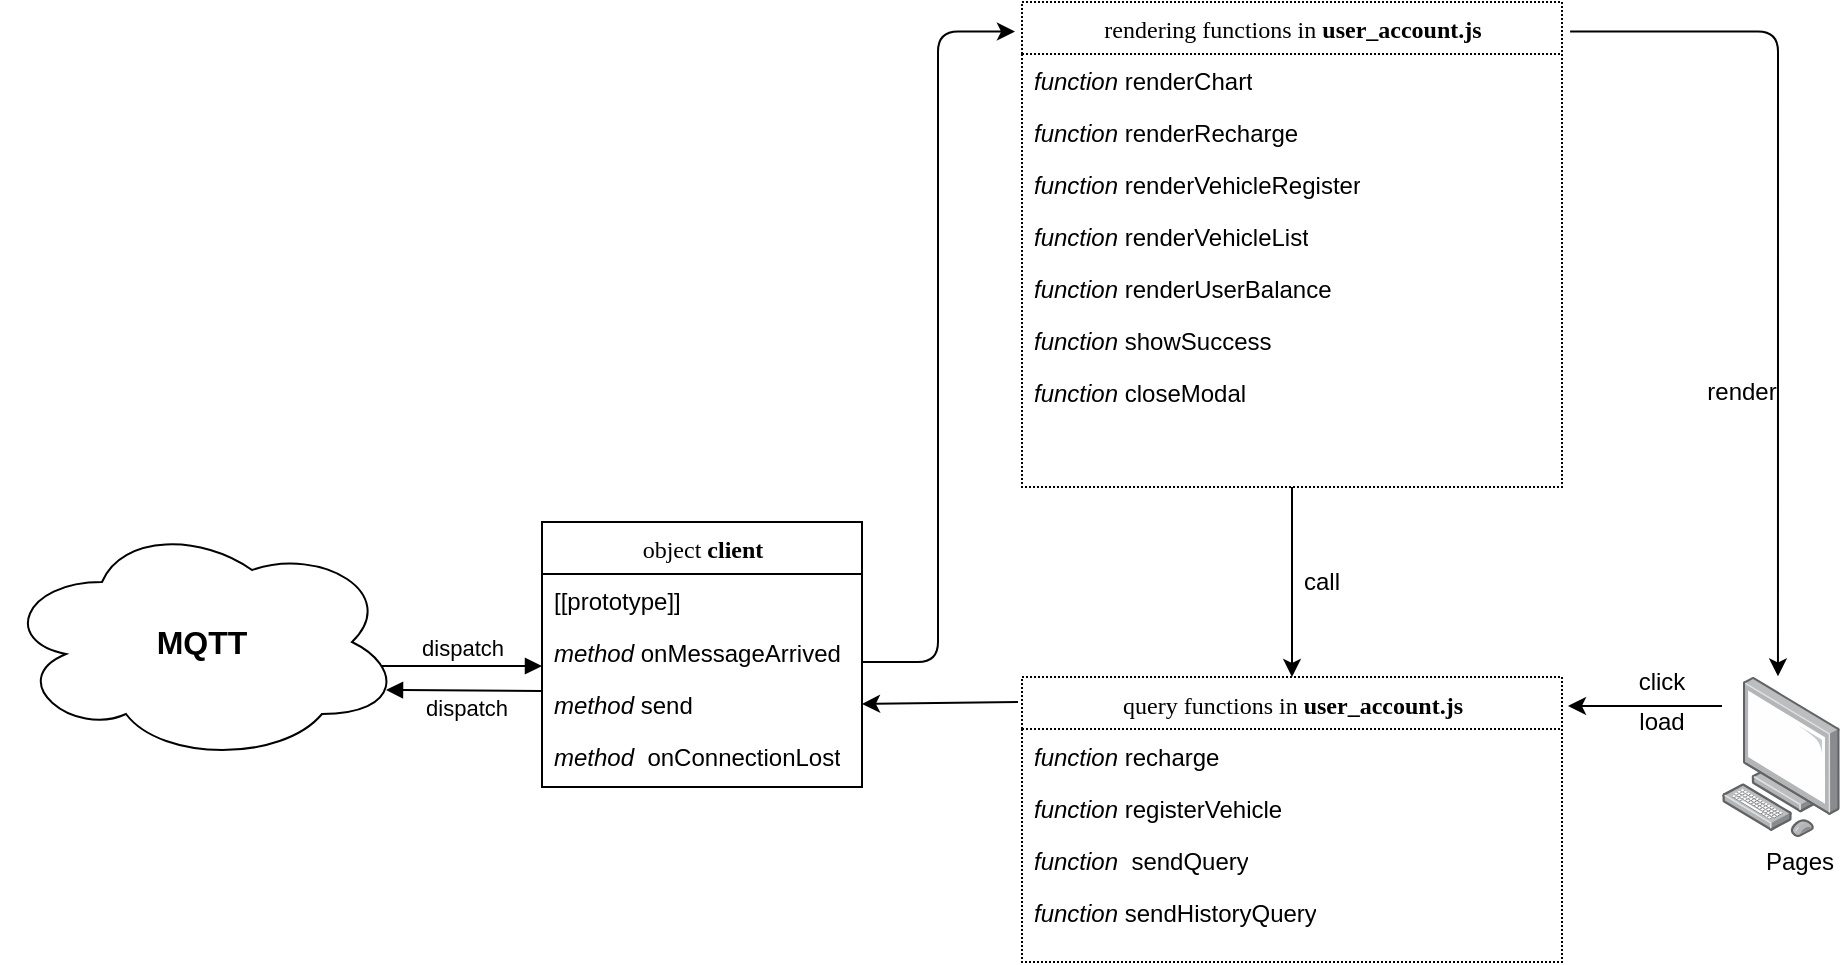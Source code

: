 <mxfile version="13.1.2" type="google"><diagram name="Page-1" id="6133507b-19e7-1e82-6fc7-422aa6c4b21f"><mxGraphModel dx="1040" dy="1427" grid="1" gridSize="10" guides="1" tooltips="1" connect="1" arrows="1" fold="1" page="1" pageScale="1" pageWidth="1100" pageHeight="850" background="#ffffff" math="0" shadow="0"><root><mxCell id="0"/><mxCell id="1" parent="0"/><mxCell id="QnTR9VxyN6LLfylWXDgm-1" value="&lt;b&gt;&lt;font style=&quot;font-size: 16px&quot;&gt;MQTT&lt;/font&gt;&lt;/b&gt;" style="ellipse;shape=cloud;whiteSpace=wrap;html=1;" vertex="1" parent="1"><mxGeometry x="40" y="110" width="200" height="120" as="geometry"/></mxCell><mxCell id="QnTR9VxyN6LLfylWXDgm-10" value="dispatch" style="html=1;verticalAlign=bottom;endArrow=block;" edge="1" parent="1"><mxGeometry width="80" relative="1" as="geometry"><mxPoint x="230" y="182" as="sourcePoint"/><mxPoint x="310" y="182" as="targetPoint"/></mxGeometry></mxCell><mxCell id="QnTR9VxyN6LLfylWXDgm-15" value="dispatch" style="html=1;verticalAlign=bottom;endArrow=block;entryX=0.96;entryY=0.7;entryDx=0;entryDy=0;entryPerimeter=0;" edge="1" parent="1" target="QnTR9VxyN6LLfylWXDgm-1"><mxGeometry x="-0.023" y="18" width="80" relative="1" as="geometry"><mxPoint x="310" y="194.5" as="sourcePoint"/><mxPoint x="320" y="192" as="targetPoint"/><mxPoint as="offset"/></mxGeometry></mxCell><mxCell id="QnTR9VxyN6LLfylWXDgm-17" value="" style="points=[];aspect=fixed;html=1;align=center;shadow=0;dashed=0;image;image=img/lib/allied_telesis/computer_and_terminals/Personal_Computer.svg;dashPattern=1 1;" vertex="1" parent="1"><mxGeometry x="900" y="187.5" width="59.03" height="80" as="geometry"/></mxCell><mxCell id="QnTR9VxyN6LLfylWXDgm-18" value="Pages" style="text;html=1;strokeColor=none;fillColor=none;align=center;verticalAlign=middle;whiteSpace=wrap;rounded=0;dashed=1;dashPattern=1 1;" vertex="1" parent="1"><mxGeometry x="919.03" y="270" width="40" height="20" as="geometry"/></mxCell><mxCell id="QnTR9VxyN6LLfylWXDgm-5" value="&lt;span style=&quot;font-weight: 400&quot;&gt;rendering functions in&lt;/span&gt; user_account.js" style="swimlane;html=1;fontStyle=1;align=center;verticalAlign=top;childLayout=stackLayout;horizontal=1;startSize=26;horizontalStack=0;resizeParent=1;resizeLast=0;collapsible=1;marginBottom=0;swimlaneFillColor=#ffffff;rounded=0;shadow=0;comic=0;labelBackgroundColor=none;strokeWidth=1;fillColor=none;fontFamily=Verdana;fontSize=12;dashed=1;dashPattern=1 1;" vertex="1" parent="1"><mxGeometry x="550" y="-150" width="270" height="242.5" as="geometry"/></mxCell><mxCell id="QnTR9VxyN6LLfylWXDgm-7" value="&lt;i&gt;function&lt;/i&gt; renderChart" style="text;html=1;strokeColor=none;fillColor=none;align=left;verticalAlign=top;spacingLeft=4;spacingRight=4;whiteSpace=wrap;overflow=hidden;rotatable=0;points=[[0,0.5],[1,0.5]];portConstraint=eastwest;dashed=1;dashPattern=1 1;" vertex="1" parent="QnTR9VxyN6LLfylWXDgm-5"><mxGeometry y="26" width="270" height="26" as="geometry"/></mxCell><mxCell id="QnTR9VxyN6LLfylWXDgm-8" value="&lt;i&gt;function&lt;/i&gt; renderRecharge" style="text;html=1;strokeColor=none;fillColor=none;align=left;verticalAlign=top;spacingLeft=4;spacingRight=4;whiteSpace=wrap;overflow=hidden;rotatable=0;points=[[0,0.5],[1,0.5]];portConstraint=eastwest;" vertex="1" parent="QnTR9VxyN6LLfylWXDgm-5"><mxGeometry y="52" width="270" height="26" as="geometry"/></mxCell><mxCell id="QnTR9VxyN6LLfylWXDgm-9" value="&lt;i&gt;function &lt;/i&gt;renderVehicleRegister" style="text;html=1;strokeColor=none;fillColor=none;align=left;verticalAlign=top;spacingLeft=4;spacingRight=4;whiteSpace=wrap;overflow=hidden;rotatable=0;points=[[0,0.5],[1,0.5]];portConstraint=eastwest;" vertex="1" parent="QnTR9VxyN6LLfylWXDgm-5"><mxGeometry y="78" width="270" height="26" as="geometry"/></mxCell><mxCell id="QnTR9VxyN6LLfylWXDgm-19" value="&lt;i&gt;function &lt;/i&gt;renderVehicleList" style="text;html=1;strokeColor=none;fillColor=none;align=left;verticalAlign=top;spacingLeft=4;spacingRight=4;whiteSpace=wrap;overflow=hidden;rotatable=0;points=[[0,0.5],[1,0.5]];portConstraint=eastwest;" vertex="1" parent="QnTR9VxyN6LLfylWXDgm-5"><mxGeometry y="104" width="270" height="26" as="geometry"/></mxCell><mxCell id="QnTR9VxyN6LLfylWXDgm-22" value="&lt;i&gt;function &lt;/i&gt;renderUserBalance" style="text;html=1;strokeColor=none;fillColor=none;align=left;verticalAlign=top;spacingLeft=4;spacingRight=4;whiteSpace=wrap;overflow=hidden;rotatable=0;points=[[0,0.5],[1,0.5]];portConstraint=eastwest;" vertex="1" parent="QnTR9VxyN6LLfylWXDgm-5"><mxGeometry y="130" width="270" height="26" as="geometry"/></mxCell><mxCell id="QnTR9VxyN6LLfylWXDgm-36" value="&lt;i&gt;function &lt;/i&gt;showSuccess" style="text;html=1;strokeColor=none;fillColor=none;align=left;verticalAlign=top;spacingLeft=4;spacingRight=4;whiteSpace=wrap;overflow=hidden;rotatable=0;points=[[0,0.5],[1,0.5]];portConstraint=eastwest;" vertex="1" parent="QnTR9VxyN6LLfylWXDgm-5"><mxGeometry y="156" width="270" height="26" as="geometry"/></mxCell><mxCell id="QnTR9VxyN6LLfylWXDgm-39" value="&lt;i&gt;function &lt;/i&gt;closeModal" style="text;html=1;strokeColor=none;fillColor=none;align=left;verticalAlign=top;spacingLeft=4;spacingRight=4;whiteSpace=wrap;overflow=hidden;rotatable=0;points=[[0,0.5],[1,0.5]];portConstraint=eastwest;" vertex="1" parent="QnTR9VxyN6LLfylWXDgm-5"><mxGeometry y="182" width="270" height="26" as="geometry"/></mxCell><mxCell id="QnTR9VxyN6LLfylWXDgm-29" value="" style="edgeStyle=segmentEdgeStyle;endArrow=classic;html=1;exitX=1.015;exitY=0.061;exitDx=0;exitDy=0;exitPerimeter=0;entryX=0.474;entryY=-0.004;entryDx=0;entryDy=0;entryPerimeter=0;" edge="1" parent="1" source="QnTR9VxyN6LLfylWXDgm-5" target="QnTR9VxyN6LLfylWXDgm-17"><mxGeometry width="50" height="50" relative="1" as="geometry"><mxPoint x="460" y="330" as="sourcePoint"/><mxPoint x="510" y="280" as="targetPoint"/></mxGeometry></mxCell><mxCell id="QnTR9VxyN6LLfylWXDgm-23" value="&lt;span style=&quot;font-weight: 400&quot;&gt;query functions in&lt;/span&gt; user_account.js" style="swimlane;html=1;fontStyle=1;align=center;verticalAlign=top;childLayout=stackLayout;horizontal=1;startSize=26;horizontalStack=0;resizeParent=1;resizeLast=0;collapsible=1;marginBottom=0;swimlaneFillColor=#ffffff;rounded=0;shadow=0;comic=0;labelBackgroundColor=none;strokeWidth=1;fillColor=none;fontFamily=Verdana;fontSize=12;dashed=1;dashPattern=1 1;" vertex="1" parent="1"><mxGeometry x="550" y="187.5" width="270" height="142.5" as="geometry"/></mxCell><mxCell id="QnTR9VxyN6LLfylWXDgm-24" value="&lt;i&gt;function&lt;/i&gt; recharge" style="text;html=1;strokeColor=none;fillColor=none;align=left;verticalAlign=top;spacingLeft=4;spacingRight=4;whiteSpace=wrap;overflow=hidden;rotatable=0;points=[[0,0.5],[1,0.5]];portConstraint=eastwest;dashed=1;dashPattern=1 1;" vertex="1" parent="QnTR9VxyN6LLfylWXDgm-23"><mxGeometry y="26" width="270" height="26" as="geometry"/></mxCell><mxCell id="QnTR9VxyN6LLfylWXDgm-25" value="&lt;i&gt;function&lt;/i&gt;&amp;nbsp;registerVehicle" style="text;html=1;strokeColor=none;fillColor=none;align=left;verticalAlign=top;spacingLeft=4;spacingRight=4;whiteSpace=wrap;overflow=hidden;rotatable=0;points=[[0,0.5],[1,0.5]];portConstraint=eastwest;" vertex="1" parent="QnTR9VxyN6LLfylWXDgm-23"><mxGeometry y="52" width="270" height="26" as="geometry"/></mxCell><mxCell id="QnTR9VxyN6LLfylWXDgm-26" value="&lt;i&gt;function&amp;nbsp; &lt;/i&gt;sendQuery" style="text;html=1;strokeColor=none;fillColor=none;align=left;verticalAlign=top;spacingLeft=4;spacingRight=4;whiteSpace=wrap;overflow=hidden;rotatable=0;points=[[0,0.5],[1,0.5]];portConstraint=eastwest;" vertex="1" parent="QnTR9VxyN6LLfylWXDgm-23"><mxGeometry y="78" width="270" height="26" as="geometry"/></mxCell><mxCell id="QnTR9VxyN6LLfylWXDgm-27" value="&lt;i&gt;function &lt;/i&gt;sendHistoryQuery" style="text;html=1;strokeColor=none;fillColor=none;align=left;verticalAlign=top;spacingLeft=4;spacingRight=4;whiteSpace=wrap;overflow=hidden;rotatable=0;points=[[0,0.5],[1,0.5]];portConstraint=eastwest;" vertex="1" parent="QnTR9VxyN6LLfylWXDgm-23"><mxGeometry y="104" width="270" height="26" as="geometry"/></mxCell><mxCell id="QnTR9VxyN6LLfylWXDgm-30" value="" style="endArrow=classic;html=1;entryX=1;entryY=0.5;entryDx=0;entryDy=0;" edge="1" parent="1" target="QnTR9VxyN6LLfylWXDgm-3"><mxGeometry width="50" height="50" relative="1" as="geometry"><mxPoint x="548" y="200" as="sourcePoint"/><mxPoint x="548" y="200" as="targetPoint"/></mxGeometry></mxCell><mxCell id="QnTR9VxyN6LLfylWXDgm-31" value="" style="endArrow=classic;html=1;" edge="1" parent="1"><mxGeometry width="50" height="50" relative="1" as="geometry"><mxPoint x="900" y="202" as="sourcePoint"/><mxPoint x="823" y="202" as="targetPoint"/></mxGeometry></mxCell><mxCell id="QnTR9VxyN6LLfylWXDgm-32" value="" style="endArrow=classic;html=1;exitX=0.5;exitY=1;exitDx=0;exitDy=0;entryX=0.5;entryY=0;entryDx=0;entryDy=0;" edge="1" parent="1" source="QnTR9VxyN6LLfylWXDgm-5" target="QnTR9VxyN6LLfylWXDgm-23"><mxGeometry width="50" height="50" relative="1" as="geometry"><mxPoint x="460" y="130" as="sourcePoint"/><mxPoint x="620" y="140" as="targetPoint"/></mxGeometry></mxCell><mxCell id="QnTR9VxyN6LLfylWXDgm-33" value="click" style="text;html=1;strokeColor=none;fillColor=none;align=center;verticalAlign=middle;whiteSpace=wrap;rounded=0;dashed=1;dashPattern=1 1;" vertex="1" parent="1"><mxGeometry x="850" y="180" width="40" height="20" as="geometry"/></mxCell><mxCell id="QnTR9VxyN6LLfylWXDgm-34" value="call" style="text;html=1;strokeColor=none;fillColor=none;align=center;verticalAlign=middle;whiteSpace=wrap;rounded=0;dashed=1;dashPattern=1 1;" vertex="1" parent="1"><mxGeometry x="680" y="130" width="40" height="20" as="geometry"/></mxCell><mxCell id="QnTR9VxyN6LLfylWXDgm-35" value="render" style="text;html=1;strokeColor=none;fillColor=none;align=center;verticalAlign=middle;whiteSpace=wrap;rounded=0;dashed=1;dashPattern=1 1;" vertex="1" parent="1"><mxGeometry x="890" y="40" width="40" height="10" as="geometry"/></mxCell><mxCell id="78961159f06e98e8-17" value="&lt;span style=&quot;font-weight: normal&quot;&gt;object&lt;/span&gt; client" style="swimlane;html=1;fontStyle=1;align=center;verticalAlign=top;childLayout=stackLayout;horizontal=1;startSize=26;horizontalStack=0;resizeParent=1;resizeLast=0;collapsible=1;marginBottom=0;swimlaneFillColor=#ffffff;rounded=0;shadow=0;comic=0;labelBackgroundColor=none;strokeWidth=1;fillColor=none;fontFamily=Verdana;fontSize=12" parent="1" vertex="1"><mxGeometry x="310" y="110" width="160" height="132.5" as="geometry"/></mxCell><mxCell id="78961159f06e98e8-24" value="[[prototype]]" style="text;html=1;strokeColor=none;fillColor=none;align=left;verticalAlign=top;spacingLeft=4;spacingRight=4;whiteSpace=wrap;overflow=hidden;rotatable=0;points=[[0,0.5],[1,0.5]];portConstraint=eastwest;" parent="78961159f06e98e8-17" vertex="1"><mxGeometry y="26" width="160" height="26" as="geometry"/></mxCell><mxCell id="QnTR9VxyN6LLfylWXDgm-2" value="&lt;i&gt;method&lt;/i&gt; onMessageArrived" style="text;html=1;strokeColor=none;fillColor=none;align=left;verticalAlign=top;spacingLeft=4;spacingRight=4;whiteSpace=wrap;overflow=hidden;rotatable=0;points=[[0,0.5],[1,0.5]];portConstraint=eastwest;" vertex="1" parent="78961159f06e98e8-17"><mxGeometry y="52" width="160" height="26" as="geometry"/></mxCell><mxCell id="QnTR9VxyN6LLfylWXDgm-3" value="&lt;i&gt;method&lt;/i&gt;&amp;nbsp;send" style="text;html=1;strokeColor=none;fillColor=none;align=left;verticalAlign=top;spacingLeft=4;spacingRight=4;whiteSpace=wrap;overflow=hidden;rotatable=0;points=[[0,0.5],[1,0.5]];portConstraint=eastwest;" vertex="1" parent="78961159f06e98e8-17"><mxGeometry y="78" width="160" height="26" as="geometry"/></mxCell><mxCell id="QnTR9VxyN6LLfylWXDgm-4" value="&lt;i&gt;method&amp;nbsp; &lt;/i&gt;onConnectionLost" style="text;html=1;strokeColor=none;fillColor=none;align=left;verticalAlign=top;spacingLeft=4;spacingRight=4;whiteSpace=wrap;overflow=hidden;rotatable=0;points=[[0,0.5],[1,0.5]];portConstraint=eastwest;" vertex="1" parent="78961159f06e98e8-17"><mxGeometry y="104" width="160" height="25" as="geometry"/></mxCell><mxCell id="QnTR9VxyN6LLfylWXDgm-40" value="load" style="text;html=1;strokeColor=none;fillColor=none;align=center;verticalAlign=middle;whiteSpace=wrap;rounded=0;dashed=1;dashPattern=1 1;" vertex="1" parent="1"><mxGeometry x="850" y="200" width="40" height="20" as="geometry"/></mxCell><mxCell id="QnTR9VxyN6LLfylWXDgm-42" value="" style="edgeStyle=elbowEdgeStyle;elbow=horizontal;endArrow=classic;html=1;entryX=-0.013;entryY=0.061;entryDx=0;entryDy=0;entryPerimeter=0;" edge="1" parent="1" target="QnTR9VxyN6LLfylWXDgm-5"><mxGeometry width="50" height="50" relative="1" as="geometry"><mxPoint x="470" y="180" as="sourcePoint"/><mxPoint x="520" y="130" as="targetPoint"/></mxGeometry></mxCell></root></mxGraphModel></diagram></mxfile>